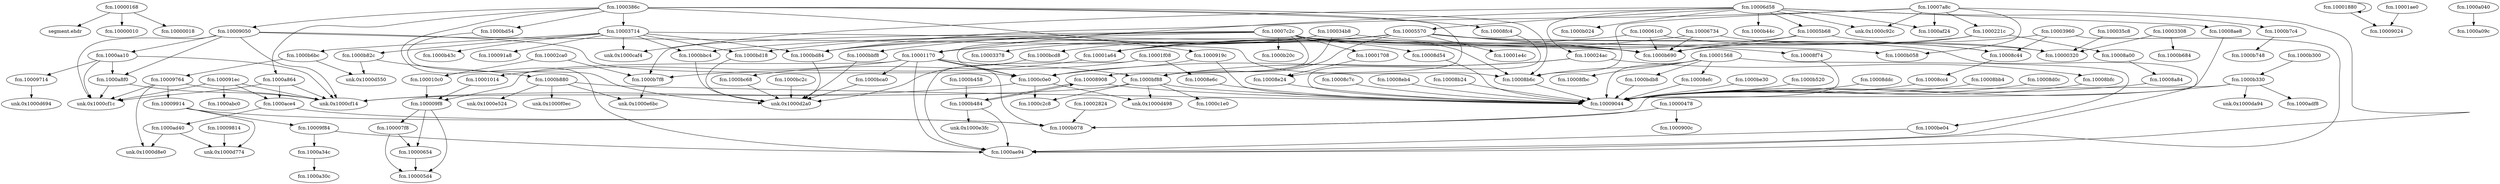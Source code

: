 digraph code {
  "0x10000168" [label="fcn.10000168"];
  "0x10000168" -> "0x10000000";
  "0x10000000" [label="segment.ehdr"];
  "0x10000168" -> "0x10000010";
  "0x10000010" [label="fcn.10000010"];
  "0x10000168" -> "0x10000018";
  "0x10000018" [label="fcn.10000018"];
  "0x10008fc4" [label="fcn.10008fc4"];
  "0x10008fc4" -> "0x10009044";
  "0x10009044" [label="fcn.10009044"];
  "0x10000654" [label="fcn.10000654"];
  "0x10000654" -> "0x100005d4";
  "0x100005d4" [label="fcn.100005d4"];
  "0x100007f8" [label="fcn.100007f8"];
  "0x100007f8" -> "0x10000654";
  "0x10000654" [label="fcn.10000654"];
  "0x100007f8" -> "0x100005d4";
  "0x100005d4" [label="fcn.100005d4"];
  "0x100009f8" [label="fcn.100009f8"];
  "0x100009f8" -> "0x10000654";
  "0x10000654" [label="fcn.10000654"];
  "0x100009f8" -> "0x100007f8";
  "0x100007f8" [label="fcn.100007f8"];
  "0x100009f8" -> "0x100005d4";
  "0x100005d4" [label="fcn.100005d4"];
  "0x1000bf88" [label="fcn.1000bf88"];
  "0x1000bf88" -> "0x1000cf14";
  "0x1000cf14" [label="unk.0x1000cf14"];
  "0x1000bf88" -> "0x1000c1e0";
  "0x1000c1e0" [label="fcn.1000c1e0"];
  "0x1000bf88" -> "0x1000d498";
  "0x1000d498" [label="unk.0x1000d498"];
  "0x1000bf88" -> "0x1000c2c8";
  "0x1000c2c8" [label="fcn.1000c2c8"];
  "0x1000bf88" -> "0x10009044";
  "0x10009044" [label="fcn.10009044"];
  "0x10001014" [label="fcn.10001014"];
  "0x10001014" -> "0x100009f8";
  "0x100009f8" [label="fcn.100009f8"];
  "0x1000bca0" [label="fcn.1000bca0"];
  "0x1000bca0" -> "0x1000d2a0";
  "0x1000d2a0" [label="unk.0x1000d2a0"];
  "0x1000c0e0" [label="fcn.1000c0e0"];
  "0x1000c0e0" -> "0x1000cf14";
  "0x1000cf14" [label="unk.0x1000cf14"];
  "0x1000c0e0" -> "0x1000c2c8";
  "0x1000c2c8" [label="fcn.1000c2c8"];
  "0x1000c0e0" -> "0x1000d498";
  "0x1000d498" [label="unk.0x1000d498"];
  "0x10008ddc" [label="fcn.10008ddc"];
  "0x10008ddc" -> "0x10009044";
  "0x10009044" [label="fcn.10009044"];
  "0x10008c44" [label="fcn.10008c44"];
  "0x10008c44" -> "0x10008cc4";
  "0x10008cc4" [label="fcn.10008cc4"];
  "0x10008cc4" [label="fcn.10008cc4"];
  "0x10008cc4" -> "0x10009044";
  "0x10009044" [label="fcn.10009044"];
  "0x10008b6c" [label="fcn.10008b6c"];
  "0x10008b6c" -> "0x10009044";
  "0x10009044" [label="fcn.10009044"];
  "0x10008bb4" [label="fcn.10008bb4"];
  "0x10008bb4" -> "0x10009044";
  "0x10009044" [label="fcn.10009044"];
  "0x10008ae8" [label="fcn.10008ae8"];
  "0x10008ae8" -> "0x10009044";
  "0x10009044" [label="fcn.10009044"];
  "0x1000be04" [label="fcn.1000be04"];
  "0x1000be04" -> "0x1000ae94";
  "0x1000ae94" [label="fcn.1000ae94"];
  "0x1000bdb8" [label="fcn.1000bdb8"];
  "0x1000bdb8" -> "0x10009044";
  "0x10009044" [label="fcn.10009044"];
  "0x10008efc" [label="fcn.10008efc"];
  "0x10008efc" -> "0x10009044";
  "0x10009044" [label="fcn.10009044"];
  "0x10008e24" [label="fcn.10008e24"];
  "0x10008e24" -> "0x10009044";
  "0x10009044" [label="fcn.10009044"];
  "0x10001880" [label="fcn.10001880"];
  "0x10001880" -> "0x10009024";
  "0x10009024" [label="fcn.10009024"];
  "0x10001880" -> "0x10001880";
  "0x10001880" [label="fcn.10001880"];
  "0x1000b7f8" [label="fcn.1000b7f8"];
  "0x1000b7f8" -> "0x1000e6bc";
  "0x1000e6bc" [label="unk.0x1000e6bc"];
  "0x10008d54" [label="fcn.10008d54"];
  "0x10008d54" -> "0x10009044";
  "0x10009044" [label="fcn.10009044"];
  "0x10001ae0" [label="fcn.10001ae0"];
  "0x10001ae0" -> "0x10009024";
  "0x10009024" [label="fcn.10009024"];
  "0x10001708" [label="fcn.10001708"];
  "0x10001708" -> "0x10008e24";
  "0x10008e24" [label="fcn.10008e24"];
  "0x10008e6c" [label="fcn.10008e6c"];
  "0x10008e6c" -> "0x10009044";
  "0x10009044" [label="fcn.10009044"];
  "0x10001170" [label="fcn.10001170"];
  "0x10001170" -> "0x1000bf88";
  "0x1000bf88" [label="fcn.1000bf88"];
  "0x10001170" -> "0x1000ae94";
  "0x1000ae94" [label="fcn.1000ae94"];
  "0x10001170" -> "0x100009f8";
  "0x100009f8" [label="fcn.100009f8"];
  "0x10001170" -> "0x1000b078";
  "0x1000b078" [label="fcn.1000b078"];
  "0x10001170" -> "0x10001014";
  "0x10001014" [label="fcn.10001014"];
  "0x10001170" -> "0x1000bca0";
  "0x1000bca0" [label="fcn.1000bca0"];
  "0x10001170" -> "0x1000c0e0";
  "0x1000c0e0" [label="fcn.1000c0e0"];
  "0x1000bc68" [label="fcn.1000bc68"];
  "0x1000bc68" -> "0x1000d2a0";
  "0x1000d2a0" [label="unk.0x1000d2a0"];
  "0x10008a00" [label="fcn.10008a00"];
  "0x10008a00" -> "0x10008a84";
  "0x10008a84" [label="fcn.10008a84"];
  "0x10008a84" [label="fcn.10008a84"];
  "0x10008a84" -> "0x10009044";
  "0x10009044" [label="fcn.10009044"];
  "0x10001a64" [label="fcn.10001a64"];
  "0x10001a64" -> "0x1000b7f8";
  "0x1000b7f8" [label="fcn.1000b7f8"];
  "0x1000bbc4" [label="fcn.1000bbc4"];
  "0x1000bbc4" -> "0x1000d2a0";
  "0x1000d2a0" [label="unk.0x1000d2a0"];
  "0x1000bc2c" [label="fcn.1000bc2c"];
  "0x1000bc2c" -> "0x1000d2a0";
  "0x1000d2a0" [label="unk.0x1000d2a0"];
  "0x10008bfc" [label="fcn.10008bfc"];
  "0x10008bfc" -> "0x10009044";
  "0x10009044" [label="fcn.10009044"];
  "0x10002824" [label="fcn.10002824"];
  "0x10002824" -> "0x1000b078";
  "0x1000b078" [label="fcn.1000b078"];
  "0x100010c0" [label="fcn.100010c0"];
  "0x100010c0" -> "0x100009f8";
  "0x100009f8" [label="fcn.100009f8"];
  "0x1000b82c" [label="fcn.1000b82c"];
  "0x1000b82c" -> "0x1000d550";
  "0x1000d550" [label="unk.0x1000d550"];
  "0x1000b82c" -> "0x1000b880";
  "0x1000b880" [label="fcn.1000b880"];
  "0x1000b880" [label="fcn.1000b880"];
  "0x1000b880" -> "0x10009044";
  "0x10009044" [label="fcn.10009044"];
  "0x1000b880" -> "0x1000f0ec";
  "0x1000f0ec" [label="unk.0x1000f0ec"];
  "0x1000b880" -> "0x1000e524";
  "0x1000e524" [label="unk.0x1000e524"];
  "0x1000b880" -> "0x1000e6bc";
  "0x1000e6bc" [label="unk.0x1000e6bc"];
  "0x1000b6bc" [label="fcn.1000b6bc"];
  "0x1000b6bc" -> "0x10009764";
  "0x10009764" [label="fcn.10009764"];
  "0x1000b6bc" -> "0x1000d550";
  "0x1000d550" [label="unk.0x1000d550"];
  "0x10009764" [label="fcn.10009764"];
  "0x10009764" -> "0x1000cf1c";
  "0x1000cf1c" [label="unk.0x1000cf1c"];
  "0x10009764" -> "0x1000cf14";
  "0x1000cf14" [label="unk.0x1000cf14"];
  "0x10009764" -> "0x1000d8e0";
  "0x1000d8e0" [label="unk.0x1000d8e0"];
  "0x10009764" -> "0x10009914";
  "0x10009914" [label="fcn.10009914"];
  "0x1000bd84" [label="fcn.1000bd84"];
  "0x1000bd84" -> "0x1000d2a0";
  "0x1000d2a0" [label="unk.0x1000d2a0"];
  "0x1000bd18" [label="fcn.1000bd18"];
  "0x1000bd18" -> "0x1000d2a0";
  "0x1000d2a0" [label="unk.0x1000d2a0"];
  "0x10003714" [label="fcn.10003714"];
  "0x10003714" -> "0x1000b82c";
  "0x1000b82c" [label="fcn.1000b82c"];
  "0x10003714" -> "0x1000b6bc";
  "0x1000b6bc" [label="fcn.1000b6bc"];
  "0x10003714" -> "0x1000caf4";
  "0x1000caf4" [label="unk.0x1000caf4"];
  "0x10003714" -> "0x1000b43c";
  "0x1000b43c" [label="fcn.1000b43c"];
  "0x10003714" -> "0x1000b690";
  "0x1000b690" [label="fcn.1000b690"];
  "0x10003714" -> "0x1000bd84";
  "0x1000bd84" [label="fcn.1000bd84"];
  "0x10003714" -> "0x1000bd18";
  "0x1000bd18" [label="fcn.1000bd18"];
  "0x10003714" -> "0x100091a8";
  "0x100091a8" [label="fcn.100091a8"];
  "0x10003714" -> "0x1000bbc4";
  "0x1000bbc4" [label="fcn.1000bbc4"];
  "0x1000919c" [label="fcn.1000919c"];
  "0x1000919c" -> "0x10009044";
  "0x10009044" [label="fcn.10009044"];
  "0x1000919c" -> "0x1000c0e0";
  "0x1000c0e0" [label="fcn.1000c0e0"];
  "0x1000a864" [label="fcn.1000a864"];
  "0x1000a864" -> "0x1000cf1c";
  "0x1000cf1c" [label="unk.0x1000cf1c"];
  "0x1000a864" -> "0x1000cf14";
  "0x1000cf14" [label="unk.0x1000cf14"];
  "0x1000a864" -> "0x1000ace4";
  "0x1000ace4" [label="fcn.1000ace4"];
  "0x10009050" [label="fcn.10009050"];
  "0x10009050" -> "0x1000cf1c";
  "0x1000cf1c" [label="unk.0x1000cf1c"];
  "0x10009050" -> "0x1000cf14";
  "0x1000cf14" [label="unk.0x1000cf14"];
  "0x10009050" -> "0x1000aa10";
  "0x1000aa10" [label="fcn.1000aa10"];
  "0x10009050" -> "0x10008b6c";
  "0x10008b6c" [label="fcn.10008b6c"];
  "0x10009050" -> "0x1000c0e0";
  "0x1000c0e0" [label="fcn.1000c0e0"];
  "0x10009050" -> "0x1000a8f0";
  "0x1000a8f0" [label="fcn.1000a8f0"];
  "0x1000bd54" [label="fcn.1000bd54"];
  "0x1000bd54" -> "0x1000d2a0";
  "0x1000d2a0" [label="unk.0x1000d2a0"];
  "0x10002ca0" [label="fcn.10002ca0"];
  "0x10002ca0" -> "0x100010c0";
  "0x100010c0" [label="fcn.100010c0"];
  "0x10002ca0" -> "0x1000b7f8";
  "0x1000b7f8" [label="fcn.1000b7f8"];
  "0x10008f74" [label="fcn.10008f74"];
  "0x10008f74" -> "0x10009044";
  "0x10009044" [label="fcn.10009044"];
  "0x1000386c" [label="fcn.1000386c"];
  "0x1000386c" -> "0x10003714";
  "0x10003714" [label="fcn.10003714"];
  "0x1000386c" -> "0x10008fc4";
  "0x10008fc4" [label="fcn.10008fc4"];
  "0x1000386c" -> "0x1000ae94";
  "0x1000ae94" [label="fcn.1000ae94"];
  "0x1000386c" -> "0x1000919c";
  "0x1000919c" [label="fcn.1000919c"];
  "0x1000386c" -> "0x1000a864";
  "0x1000a864" [label="fcn.1000a864"];
  "0x1000386c" -> "0x10009050";
  "0x10009050" [label="fcn.10009050"];
  "0x1000386c" -> "0x10008e24";
  "0x10008e24" [label="fcn.10008e24"];
  "0x1000386c" -> "0x1000bd54";
  "0x1000bd54" [label="fcn.1000bd54"];
  "0x1000386c" -> "0x10008b6c";
  "0x10008b6c" [label="fcn.10008b6c"];
  "0x1000b7c4" [label="fcn.1000b7c4"];
  "0x1000b7c4" -> "0x1000b748";
  "0x1000b748" [label="fcn.1000b748"];
  "0x1000bcd8" [label="fcn.1000bcd8"];
  "0x1000bcd8" -> "0x1000d2a0";
  "0x1000d2a0" [label="unk.0x1000d2a0"];
  "0x10003308" [label="fcn.10003308"];
  "0x10003308" -> "0x1000b684";
  "0x1000b684" [label="fcn.1000b684"];
  "0x10003308" -> "0x10000320";
  "0x10000320" [label="fcn.10000320"];
  "0x100035c8" [label="fcn.100035c8"];
  "0x100035c8" -> "0x10000320";
  "0x10000320" [label="fcn.10000320"];
  "0x100034b8" [label="fcn.100034b8"];
  "0x100034b8" -> "0x1000b690";
  "0x1000b690" [label="fcn.1000b690"];
  "0x100034b8" -> "0x1000bf88";
  "0x1000bf88" [label="fcn.1000bf88"];
  "0x100034b8" -> "0x10003378";
  "0x10003378" [label="fcn.10003378"];
  "0x100034b8" -> "0x1000c0e0";
  "0x1000c0e0" [label="fcn.1000c0e0"];
  "0x10008d0c" [label="fcn.10008d0c"];
  "0x10008d0c" -> "0x10009044";
  "0x10009044" [label="fcn.10009044"];
  "0x100091ec" [label="fcn.100091ec"];
  "0x100091ec" -> "0x1000cf1c";
  "0x1000cf1c" [label="unk.0x1000cf1c"];
  "0x100091ec" -> "0x1000cf14";
  "0x1000cf14" [label="unk.0x1000cf14"];
  "0x100091ec" -> "0x1000ace4";
  "0x1000ace4" [label="fcn.1000ace4"];
  "0x100091ec" -> "0x1000abc0";
  "0x1000abc0" [label="fcn.1000abc0"];
  "0x10003960" [label="fcn.10003960"];
  "0x10003960" -> "0x10008c44";
  "0x10008c44" [label="fcn.10008c44"];
  "0x10003960" -> "0x1000b690";
  "0x1000b690" [label="fcn.1000b690"];
  "0x10003960" -> "0x1000ae94";
  "0x1000ae94" [label="fcn.1000ae94"];
  "0x100024ac" [label="fcn.100024ac"];
  "0x100024ac" -> "0x10008bfc";
  "0x10008bfc" [label="fcn.10008bfc"];
  "0x100024ac" -> "0x1000bf88";
  "0x1000bf88" [label="fcn.1000bf88"];
  "0x100024ac" -> "0x1000c0e0";
  "0x1000c0e0" [label="fcn.1000c0e0"];
  "0x10006734" [label="fcn.10006734"];
  "0x10006734" -> "0x10008c44";
  "0x10008c44" [label="fcn.10008c44"];
  "0x10006734" -> "0x1000b690";
  "0x1000b690" [label="fcn.1000b690"];
  "0x10006734" -> "0x10001a64";
  "0x10001a64" [label="fcn.10001a64"];
  "0x100061c0" [label="fcn.100061c0"];
  "0x100061c0" -> "0x10008c44";
  "0x10008c44" [label="fcn.10008c44"];
  "0x100061c0" -> "0x1000b690";
  "0x1000b690" [label="fcn.1000b690"];
  "0x100061c0" -> "0x10001a64";
  "0x10001a64" [label="fcn.10001a64"];
  "0x10005570" [label="fcn.10005570"];
  "0x10005570" -> "0x10000320";
  "0x10000320" [label="fcn.10000320"];
  "0x10005570" -> "0x1000b690";
  "0x1000b690" [label="fcn.1000b690"];
  "0x10005570" -> "0x10001a64";
  "0x10001a64" [label="fcn.10001a64"];
  "0x10005570" -> "0x1000bd84";
  "0x1000bd84" [label="fcn.1000bd84"];
  "0x10005570" -> "0x10001170";
  "0x10001170" [label="fcn.10001170"];
  "0x10005570" -> "0x1000bf88";
  "0x1000bf88" [label="fcn.1000bf88"];
  "0x10005570" -> "0x1000ae94";
  "0x1000ae94" [label="fcn.1000ae94"];
  "0x10005570" -> "0x10001e4c";
  "0x10001e4c" [label="fcn.10001e4c"];
  "0x10005570" -> "0x10008f74";
  "0x10008f74" [label="fcn.10008f74"];
  "0x10005570" -> "0x1000bcd8";
  "0x1000bcd8" [label="fcn.1000bcd8"];
  "0x10005570" -> "0x1000bd18";
  "0x1000bd18" [label="fcn.1000bd18"];
  "0x10005b68" [label="fcn.10005b68"];
  "0x10005b68" -> "0x10000320";
  "0x10000320" [label="fcn.10000320"];
  "0x10005b68" -> "0x1000b690";
  "0x1000b690" [label="fcn.1000b690"];
  "0x10005b68" -> "0x10001a64";
  "0x10001a64" [label="fcn.10001a64"];
  "0x10008c7c" [label="fcn.10008c7c"];
  "0x10008c7c" -> "0x10009044";
  "0x10009044" [label="fcn.10009044"];
  "0x1000221c" [label="fcn.1000221c"];
  "0x1000221c" -> "0x10008a00";
  "0x10008a00" [label="fcn.10008a00"];
  "0x1000221c" -> "0x1000b690";
  "0x1000b690" [label="fcn.1000b690"];
  "0x1000221c" -> "0x10001a64";
  "0x10001a64" [label="fcn.10001a64"];
  "0x1000bbf8" [label="fcn.1000bbf8"];
  "0x1000bbf8" -> "0x1000d2a0";
  "0x1000d2a0" [label="unk.0x1000d2a0"];
  "0x10008908" [label="fcn.10008908"];
  "0x10008908" -> "0x1000b484";
  "0x1000b484" [label="fcn.1000b484"];
  "0x10008908" -> "0x10009044";
  "0x10009044" [label="fcn.10009044"];
  "0x10007c2c" [label="fcn.10007c2c"];
  "0x10007c2c" -> "0x1000bd84";
  "0x1000bd84" [label="fcn.1000bd84"];
  "0x10007c2c" -> "0x1000b7f8";
  "0x1000b7f8" [label="fcn.1000b7f8"];
  "0x10007c2c" -> "0x1000b690";
  "0x1000b690" [label="fcn.1000b690"];
  "0x10007c2c" -> "0x1000bbc4";
  "0x1000bbc4" [label="fcn.1000bbc4"];
  "0x10007c2c" -> "0x1000bbf8";
  "0x1000bbf8" [label="fcn.1000bbf8"];
  "0x10007c2c" -> "0x10008d54";
  "0x10008d54" [label="fcn.10008d54"];
  "0x10007c2c" -> "0x1000b20c";
  "0x1000b20c" [label="fcn.1000b20c"];
  "0x10007c2c" -> "0x10001708";
  "0x10001708" [label="fcn.10001708"];
  "0x10007c2c" -> "0x10008b6c";
  "0x10008b6c" [label="fcn.10008b6c"];
  "0x10007c2c" -> "0x1000b058";
  "0x1000b058" [label="fcn.1000b058"];
  "0x10007c2c" -> "0x10008908";
  "0x10008908" [label="fcn.10008908"];
  "0x10008eb4" [label="fcn.10008eb4"];
  "0x10008eb4" -> "0x10009044";
  "0x10009044" [label="fcn.10009044"];
  "0x10008b24" [label="fcn.10008b24"];
  "0x10008b24" -> "0x10009044";
  "0x10009044" [label="fcn.10009044"];
  "0x1000be30" [label="fcn.1000be30"];
  "0x1000be30" -> "0x10009044";
  "0x10009044" [label="fcn.10009044"];
  "0x10007a8c" [label="fcn.10007a8c"];
  "0x10007a8c" -> "0x1000ae94";
  "0x1000ae94" [label="fcn.1000ae94"];
  "0x10007a8c" -> "0x10008b6c";
  "0x10008b6c" [label="fcn.10008b6c"];
  "0x10007a8c" -> "0x1000b058";
  "0x1000b058" [label="fcn.1000b058"];
  "0x10007a8c" -> "0x1000af24";
  "0x1000af24" [label="fcn.1000af24"];
  "0x10007a8c" -> "0x1000c92c";
  "0x1000c92c" [label="unk.0x1000c92c"];
  "0x10007a8c" -> "0x1000bd84";
  "0x1000bd84" [label="fcn.1000bd84"];
  "0x10007a8c" -> "0x1000221c";
  "0x1000221c" [label="fcn.1000221c"];
  "0x10000478" [label="fcn.10000478"];
  "0x10000478" -> "0x1000b078";
  "0x1000b078" [label="fcn.1000b078"];
  "0x10000478" -> "0x1000900c";
  "0x1000900c" [label="fcn.1000900c"];
  "0x10001568" [label="fcn.10001568"];
  "0x10001568" -> "0x10008b6c";
  "0x10008b6c" [label="fcn.10008b6c"];
  "0x10001568" -> "0x1000be04";
  "0x1000be04" [label="fcn.1000be04"];
  "0x10001568" -> "0x1000bdb8";
  "0x1000bdb8" [label="fcn.1000bdb8"];
  "0x10001568" -> "0x10008efc";
  "0x10008efc" [label="fcn.10008efc"];
  "0x10001568" -> "0x10008fbc";
  "0x10008fbc" [label="fcn.10008fbc"];
  "0x10001568" -> "0x10009044";
  "0x10009044" [label="fcn.10009044"];
  "0x10006d58" [label="fcn.10006d58"];
  "0x10006d58" -> "0x1000b024";
  "0x1000b024" [label="fcn.1000b024"];
  "0x10006d58" -> "0x10001170";
  "0x10001170" [label="fcn.10001170"];
  "0x10006d58" -> "0x1000b7c4";
  "0x1000b7c4" [label="fcn.1000b7c4"];
  "0x10006d58" -> "0x1000c92c";
  "0x1000c92c" [label="unk.0x1000c92c"];
  "0x10006d58" -> "0x1000af24";
  "0x1000af24" [label="fcn.1000af24"];
  "0x10006d58" -> "0x1000b44c";
  "0x1000b44c" [label="fcn.1000b44c"];
  "0x10006d58" -> "0x100024ac";
  "0x100024ac" [label="fcn.100024ac"];
  "0x10006d58" -> "0x10005570";
  "0x10005570" [label="fcn.10005570"];
  "0x10006d58" -> "0x10008ae8";
  "0x10008ae8" [label="fcn.10008ae8"];
  "0x10006d58" -> "0x10005b68";
  "0x10005b68" [label="fcn.10005b68"];
  "0x10006d58" -> "0x1000caf4";
  "0x1000caf4" [label="unk.0x1000caf4"];
  "0x10001f08" [label="fcn.10001f08"];
  "0x10001f08" -> "0x1000ae94";
  "0x1000ae94" [label="fcn.1000ae94"];
  "0x10001f08" -> "0x10008e6c";
  "0x10008e6c" [label="fcn.10008e6c"];
  "0x10001f08" -> "0x1000bc68";
  "0x1000bc68" [label="fcn.1000bc68"];
  "0x1000b484" [label="fcn.1000b484"];
  "0x1000b484" -> "0x10008908";
  "0x10008908" [label="fcn.10008908"];
  "0x1000b484" -> "0x1000e3fc";
  "0x1000e3fc" [label="unk.0x1000e3fc"];
  "0x1000b484" -> "0x1000ae94";
  "0x1000ae94" [label="fcn.1000ae94"];
  "0x1000b520" [label="fcn.1000b520"];
  "0x1000b520" -> "0x10009044";
  "0x10009044" [label="fcn.10009044"];
  "0x1000aa10" [label="fcn.1000aa10"];
  "0x1000aa10" -> "0x1000cf1c";
  "0x1000cf1c" [label="unk.0x1000cf1c"];
  "0x1000aa10" -> "0x1000cf14";
  "0x1000cf14" [label="unk.0x1000cf14"];
  "0x1000aa10" -> "0x10009714";
  "0x10009714" [label="fcn.10009714"];
  "0x1000aa10" -> "0x1000a8f0";
  "0x1000a8f0" [label="fcn.1000a8f0"];
  "0x1000a8f0" [label="fcn.1000a8f0"];
  "0x1000a8f0" -> "0x1000cf1c";
  "0x1000cf1c" [label="unk.0x1000cf1c"];
  "0x1000a8f0" -> "0x1000cf14";
  "0x1000cf14" [label="unk.0x1000cf14"];
  "0x1000ace4" [label="fcn.1000ace4"];
  "0x1000ace4" -> "0x1000b078";
  "0x1000b078" [label="fcn.1000b078"];
  "0x1000ace4" -> "0x1000ad40";
  "0x1000ad40" [label="fcn.1000ad40"];
  "0x1000ad40" [label="fcn.1000ad40"];
  "0x1000ad40" -> "0x1000d8e0";
  "0x1000d8e0" [label="unk.0x1000d8e0"];
  "0x1000ad40" -> "0x1000d774";
  "0x1000d774" [label="unk.0x1000d774"];
  "0x1000b458" [label="fcn.1000b458"];
  "0x1000b458" -> "0x1000b484";
  "0x1000b484" [label="fcn.1000b484"];
  "0x10009714" [label="fcn.10009714"];
  "0x10009714" -> "0x1000d694";
  "0x1000d694" [label="unk.0x1000d694"];
  "0x10009914" [label="fcn.10009914"];
  "0x10009914" -> "0x10009f84";
  "0x10009f84" [label="fcn.10009f84"];
  "0x10009914" -> "0x1000b078";
  "0x1000b078" [label="fcn.1000b078"];
  "0x10009914" -> "0x1000d774";
  "0x1000d774" [label="unk.0x1000d774"];
  "0x10009f84" [label="fcn.10009f84"];
  "0x10009f84" -> "0x1000ae94";
  "0x1000ae94" [label="fcn.1000ae94"];
  "0x10009f84" -> "0x1000a34c";
  "0x1000a34c" [label="fcn.1000a34c"];
  "0x10009814" [label="fcn.10009814"];
  "0x10009814" -> "0x1000d774";
  "0x1000d774" [label="unk.0x1000d774"];
  "0x1000a040" [label="fcn.1000a040"];
  "0x1000a040" -> "0x1000a09c";
  "0x1000a09c" [label="fcn.1000a09c"];
  "0x1000a34c" [label="fcn.1000a34c"];
  "0x1000a34c" -> "0x1000a30c";
  "0x1000a30c" [label="fcn.1000a30c"];
  "0x1000b300" [label="fcn.1000b300"];
  "0x1000b300" -> "0x1000b330";
  "0x1000b330" [label="fcn.1000b330"];
  "0x1000b330" [label="fcn.1000b330"];
  "0x1000b330" -> "0x1000da94";
  "0x1000da94" [label="unk.0x1000da94"];
  "0x1000b330" -> "0x1000adf8";
  "0x1000adf8" [label="fcn.1000adf8"];
  "0x1000b330" -> "0x1000b078";
  "0x1000b078" [label="fcn.1000b078"];
  "0x1000b330" -> "0x10009044";
  "0x10009044" [label="fcn.10009044"];
}